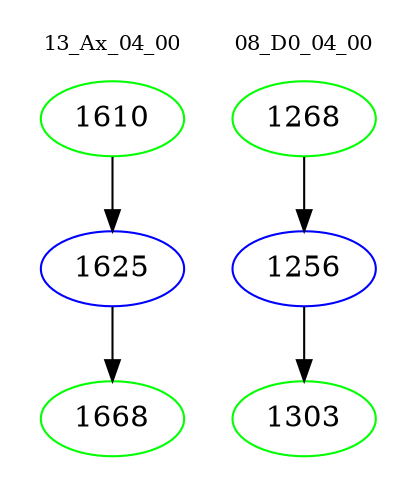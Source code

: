 digraph{
subgraph cluster_0 {
color = white
label = "13_Ax_04_00";
fontsize=10;
T0_1610 [label="1610", color="green"]
T0_1610 -> T0_1625 [color="black"]
T0_1625 [label="1625", color="blue"]
T0_1625 -> T0_1668 [color="black"]
T0_1668 [label="1668", color="green"]
}
subgraph cluster_1 {
color = white
label = "08_D0_04_00";
fontsize=10;
T1_1268 [label="1268", color="green"]
T1_1268 -> T1_1256 [color="black"]
T1_1256 [label="1256", color="blue"]
T1_1256 -> T1_1303 [color="black"]
T1_1303 [label="1303", color="green"]
}
}
